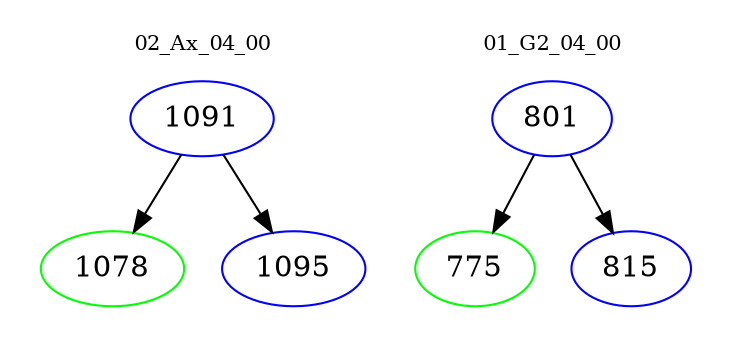 digraph{
subgraph cluster_0 {
color = white
label = "02_Ax_04_00";
fontsize=10;
T0_1091 [label="1091", color="blue"]
T0_1091 -> T0_1078 [color="black"]
T0_1078 [label="1078", color="green"]
T0_1091 -> T0_1095 [color="black"]
T0_1095 [label="1095", color="blue"]
}
subgraph cluster_1 {
color = white
label = "01_G2_04_00";
fontsize=10;
T1_801 [label="801", color="blue"]
T1_801 -> T1_775 [color="black"]
T1_775 [label="775", color="green"]
T1_801 -> T1_815 [color="black"]
T1_815 [label="815", color="blue"]
}
}
